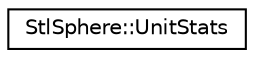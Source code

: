 digraph "Graphical Class Hierarchy"
{
  edge [fontname="Helvetica",fontsize="10",labelfontname="Helvetica",labelfontsize="10"];
  node [fontname="Helvetica",fontsize="10",shape=record];
  rankdir="LR";
  Node1 [label="StlSphere::UnitStats",height=0.2,width=0.4,color="black", fillcolor="white", style="filled",URL="$struct_stl_sphere_1_1_unit_stats.html"];
}
